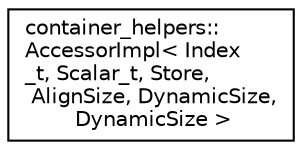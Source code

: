 digraph "Graphical Class Hierarchy"
{
  edge [fontname="Helvetica",fontsize="10",labelfontname="Helvetica",labelfontsize="10"];
  node [fontname="Helvetica",fontsize="10",shape=record];
  rankdir="LR";
  Node0 [label="container_helpers::\lAccessorImpl\< Index\l_t, Scalar_t, Store,\l AlignSize, DynamicSize,\l DynamicSize \>",height=0.2,width=0.4,color="black", fillcolor="white", style="filled",URL="$classcontainer__helpers_1_1_accessor_impl_3_01_index__t_00_01_scalar__t_00_01_store_00_01_align_eb2aa1c1fbc7015f99e1002dbf15972a.html"];
}
